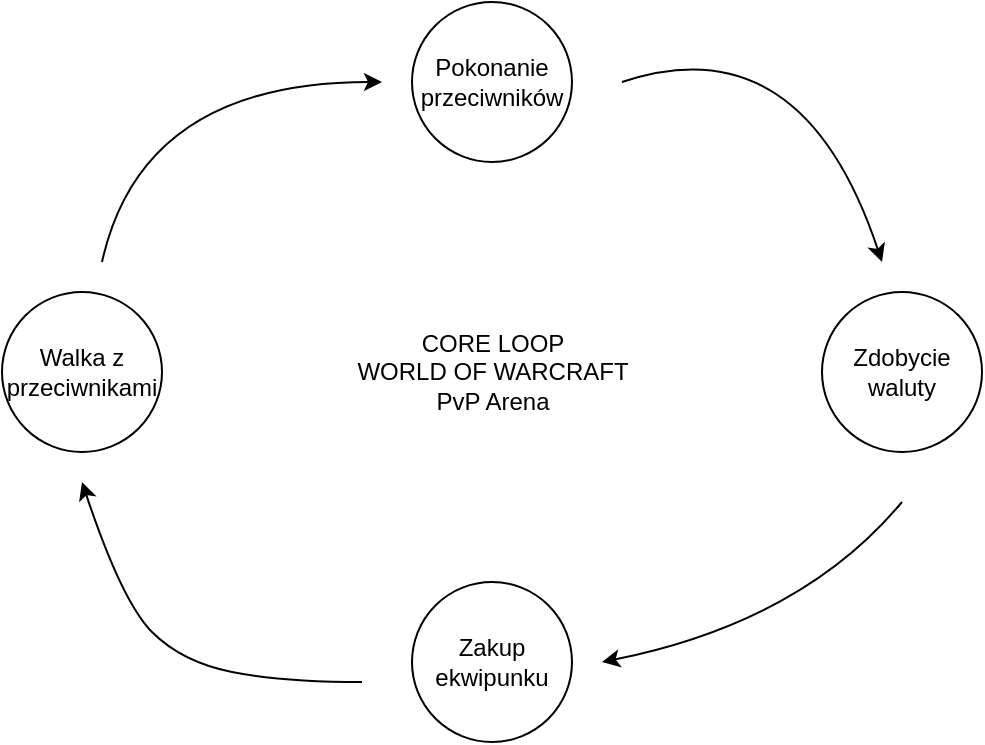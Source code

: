 <mxfile version="15.5.4" type="github">
  <diagram id="V6jmryh3ctMmtj8GjeNb" name="Page-1">
    <mxGraphModel dx="1422" dy="762" grid="1" gridSize="10" guides="1" tooltips="1" connect="1" arrows="1" fold="1" page="1" pageScale="1" pageWidth="827" pageHeight="1169" math="0" shadow="0">
      <root>
        <mxCell id="0" />
        <mxCell id="1" parent="0" />
        <mxCell id="IseE41pNrCjYyku1bIMn-5" value="CORE LOOP&lt;br&gt;WORLD OF WARCRAFT&lt;br&gt;PvP Arena" style="text;html=1;align=center;verticalAlign=middle;resizable=0;points=[];autosize=1;strokeColor=none;fillColor=none;" vertex="1" parent="1">
          <mxGeometry x="300" y="290" width="150" height="50" as="geometry" />
        </mxCell>
        <mxCell id="IseE41pNrCjYyku1bIMn-6" value="Pokonanie przeciwników" style="ellipse;whiteSpace=wrap;html=1;aspect=fixed;" vertex="1" parent="1">
          <mxGeometry x="335" y="130" width="80" height="80" as="geometry" />
        </mxCell>
        <mxCell id="IseE41pNrCjYyku1bIMn-7" value="Zakup ekwipunku" style="ellipse;whiteSpace=wrap;html=1;aspect=fixed;" vertex="1" parent="1">
          <mxGeometry x="335" y="420" width="80" height="80" as="geometry" />
        </mxCell>
        <mxCell id="IseE41pNrCjYyku1bIMn-8" value="Zdobycie waluty" style="ellipse;whiteSpace=wrap;html=1;aspect=fixed;" vertex="1" parent="1">
          <mxGeometry x="540" y="275" width="80" height="80" as="geometry" />
        </mxCell>
        <mxCell id="IseE41pNrCjYyku1bIMn-9" value="Walka z przeciwnikami" style="ellipse;whiteSpace=wrap;html=1;aspect=fixed;" vertex="1" parent="1">
          <mxGeometry x="130" y="275" width="80" height="80" as="geometry" />
        </mxCell>
        <mxCell id="IseE41pNrCjYyku1bIMn-10" value="" style="curved=1;endArrow=classic;html=1;rounded=0;" edge="1" parent="1">
          <mxGeometry width="50" height="50" relative="1" as="geometry">
            <mxPoint x="310" y="470" as="sourcePoint" />
            <mxPoint x="170" y="370" as="targetPoint" />
            <Array as="points">
              <mxPoint x="270" y="470" />
              <mxPoint x="220" y="460" />
              <mxPoint x="190" y="430" />
            </Array>
          </mxGeometry>
        </mxCell>
        <mxCell id="IseE41pNrCjYyku1bIMn-12" value="" style="curved=1;endArrow=classic;html=1;rounded=0;" edge="1" parent="1">
          <mxGeometry width="50" height="50" relative="1" as="geometry">
            <mxPoint x="180" y="260" as="sourcePoint" />
            <mxPoint x="320" y="170" as="targetPoint" />
            <Array as="points">
              <mxPoint x="200" y="170" />
            </Array>
          </mxGeometry>
        </mxCell>
        <mxCell id="IseE41pNrCjYyku1bIMn-13" value="" style="curved=1;endArrow=classic;html=1;rounded=0;" edge="1" parent="1">
          <mxGeometry width="50" height="50" relative="1" as="geometry">
            <mxPoint x="440" y="170" as="sourcePoint" />
            <mxPoint x="570" y="260" as="targetPoint" />
            <Array as="points">
              <mxPoint x="530" y="140" />
            </Array>
          </mxGeometry>
        </mxCell>
        <mxCell id="IseE41pNrCjYyku1bIMn-14" value="" style="curved=1;endArrow=classic;html=1;rounded=0;" edge="1" parent="1">
          <mxGeometry width="50" height="50" relative="1" as="geometry">
            <mxPoint x="580" y="380" as="sourcePoint" />
            <mxPoint x="430" y="460" as="targetPoint" />
            <Array as="points">
              <mxPoint x="530" y="440" />
            </Array>
          </mxGeometry>
        </mxCell>
      </root>
    </mxGraphModel>
  </diagram>
</mxfile>
